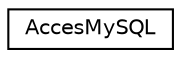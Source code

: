 digraph "Graphe hiérarchique des classes"
{
  edge [fontname="Helvetica",fontsize="10",labelfontname="Helvetica",labelfontsize="10"];
  node [fontname="Helvetica",fontsize="10",shape=record];
  rankdir="LR";
  Node0 [label="AccesMySQL",height=0.2,width=0.4,color="black", fillcolor="white", style="filled",URL="$class_acces_my_s_q_l.html"];
}
